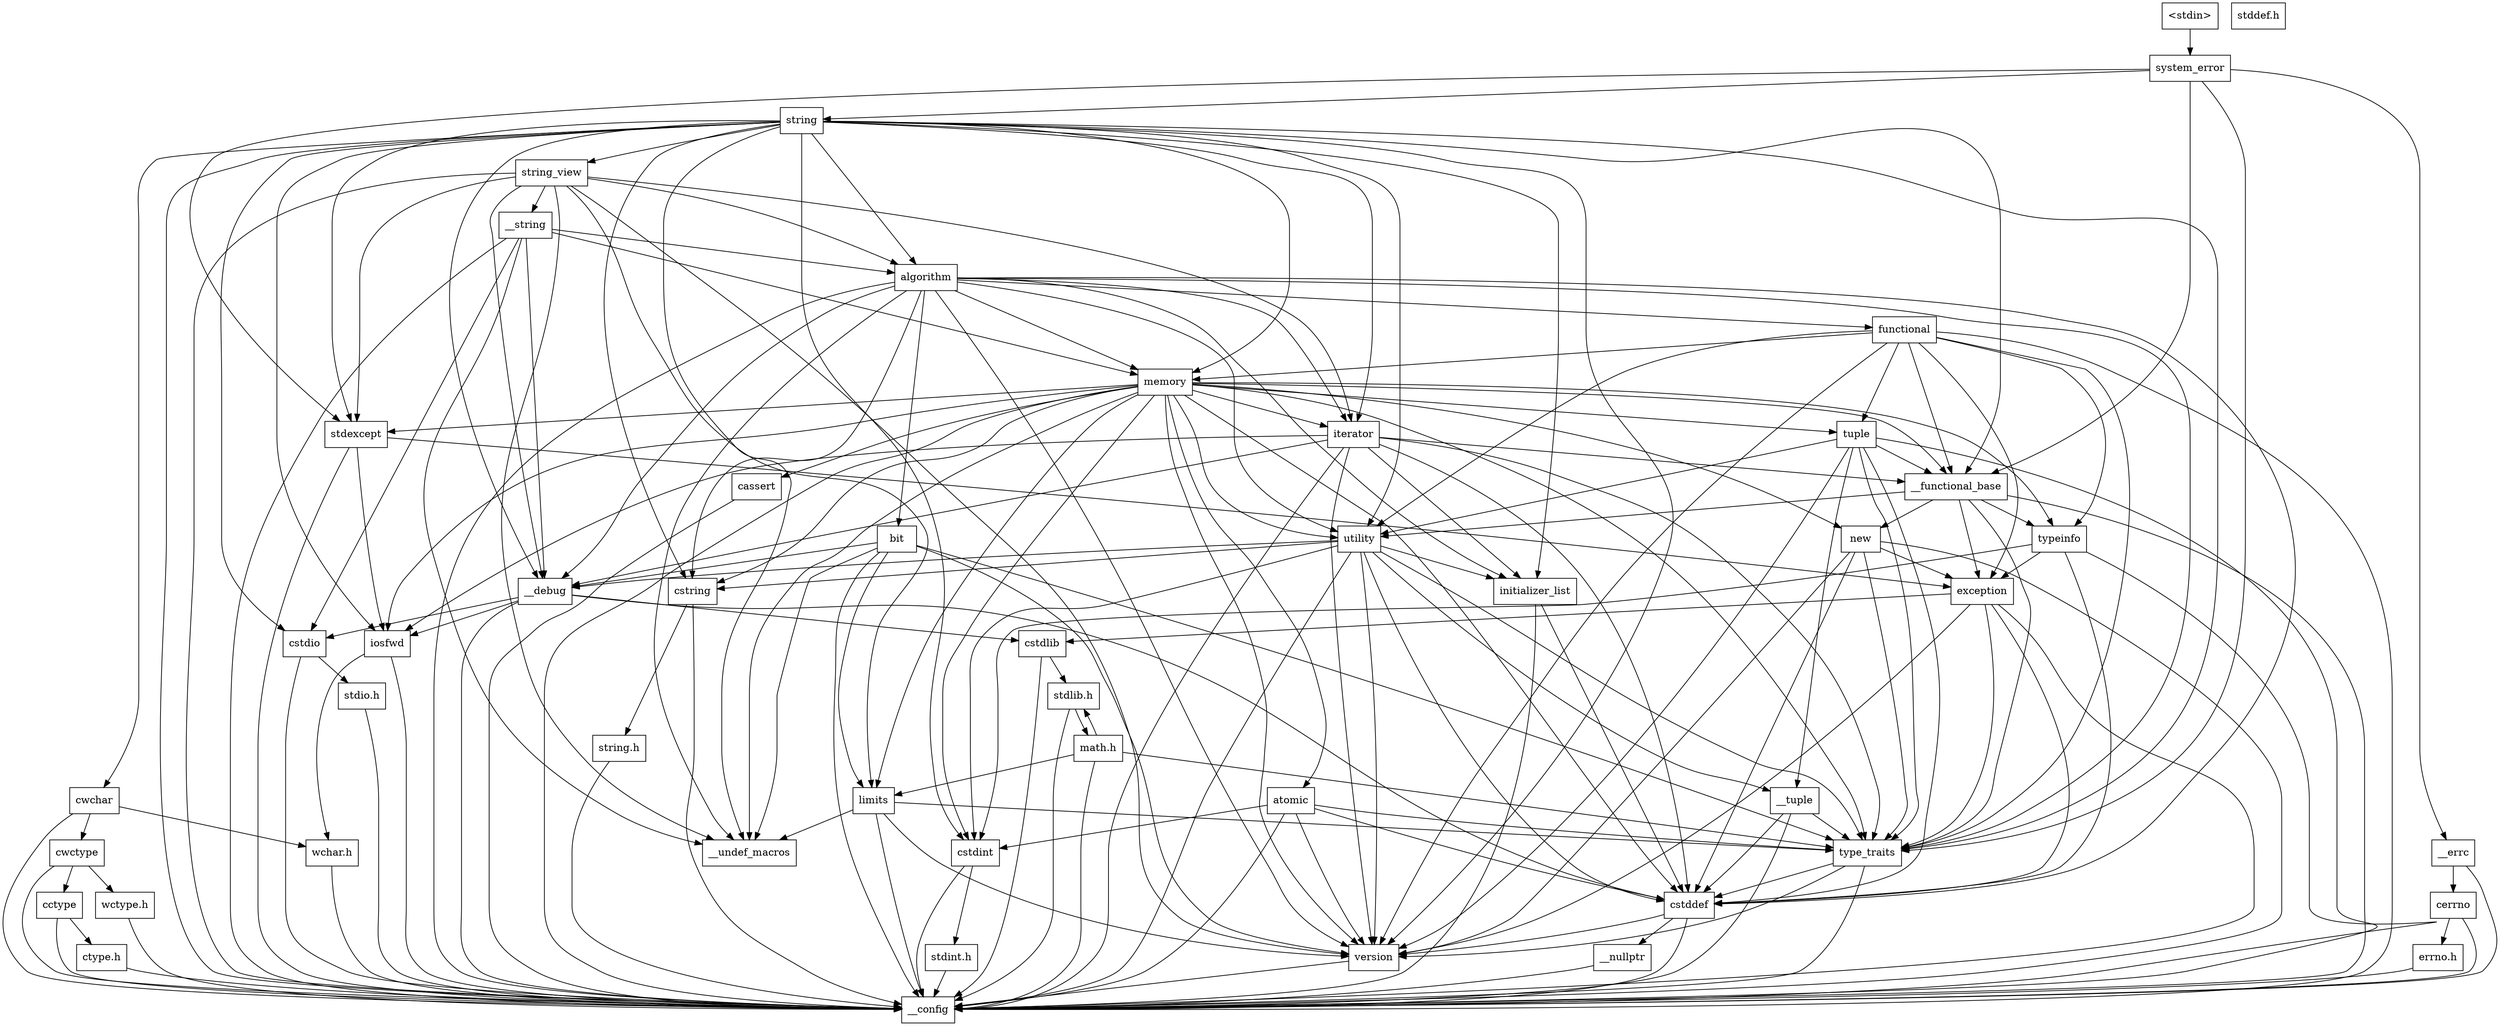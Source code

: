 digraph "dependencies" {
  header_0 [ shape="box", label="\<stdin\>" ];
  header_1 [ shape="box", label="system_error" ];
  header_100 [ shape="box", label="string.h" ];
  header_103 [ shape="box", label="__debug" ];
  header_104 [ shape="box", label="cstdio" ];
  header_105 [ shape="box", label="stdio.h" ];
  header_114 [ shape="box", label="string" ];
  header_115 [ shape="box", label="string_view" ];
  header_116 [ shape="box", label="__string" ];
  header_117 [ shape="box", label="algorithm" ];
  header_118 [ shape="box", label="memory" ];
  header_119 [ shape="box", label="iterator" ];
  header_12 [ shape="box", label="cerrno" ];
  header_120 [ shape="box", label="tuple" ];
  header_121 [ shape="box", label="cassert" ];
  header_123 [ shape="box", label="atomic" ];
  header_124 [ shape="box", label="functional" ];
  header_125 [ shape="box", label="bit" ];
  header_126 [ shape="box", label="cwchar" ];
  header_127 [ shape="box", label="cwctype" ];
  header_128 [ shape="box", label="cctype" ];
  header_129 [ shape="box", label="ctype.h" ];
  header_13 [ shape="box", label="errno.h" ];
  header_131 [ shape="box", label="wctype.h" ];
  header_2 [ shape="box", label="__errc" ];
  header_21 [ shape="box", label="type_traits" ];
  header_22 [ shape="box", label="cstddef" ];
  header_23 [ shape="box", label="version" ];
  header_26 [ shape="box", label="__nullptr" ];
  header_27 [ shape="box", label="stdexcept" ];
  header_28 [ shape="box", label="exception" ];
  header_29 [ shape="box", label="cstdlib" ];
  header_3 [ shape="box", label="__config" ];
  header_30 [ shape="box", label="stdlib.h" ];
  header_33 [ shape="box", label="stddef.h" ];
  header_64 [ shape="box", label="math.h" ];
  header_76 [ shape="box", label="limits" ];
  header_77 [ shape="box", label="__undef_macros" ];
  header_78 [ shape="box", label="iosfwd" ];
  header_79 [ shape="box", label="wchar.h" ];
  header_88 [ shape="box", label="__functional_base" ];
  header_89 [ shape="box", label="typeinfo" ];
  header_90 [ shape="box", label="cstdint" ];
  header_91 [ shape="box", label="stdint.h" ];
  header_95 [ shape="box", label="new" ];
  header_96 [ shape="box", label="utility" ];
  header_97 [ shape="box", label="__tuple" ];
  header_98 [ shape="box", label="initializer_list" ];
  header_99 [ shape="box", label="cstring" ];
  header_118 -> header_77;
  header_118 -> header_123;
  header_118 -> header_27;
  header_118 -> header_120;
  header_118 -> header_21;
  header_118 -> header_23;
  header_118 -> header_22;
  header_118 -> header_89;
  header_118 -> header_88;
  header_118 -> header_76;
  header_118 -> header_3;
  header_118 -> header_121;
  header_118 -> header_119;
  header_118 -> header_95;
  header_118 -> header_96;
  header_118 -> header_90;
  header_118 -> header_78;
  header_118 -> header_99;
  header_119 -> header_21;
  header_119 -> header_23;
  header_119 -> header_22;
  header_119 -> header_88;
  header_119 -> header_98;
  header_119 -> header_3;
  header_119 -> header_78;
  header_119 -> header_103;
  header_64 -> header_76;
  header_64 -> header_21;
  header_64 -> header_3;
  header_64 -> header_30;
  header_114 -> header_77;
  header_114 -> header_117;
  header_114 -> header_27;
  header_114 -> header_21;
  header_114 -> header_23;
  header_114 -> header_126;
  header_114 -> header_88;
  header_114 -> header_98;
  header_114 -> header_3;
  header_114 -> header_118;
  header_114 -> header_119;
  header_114 -> header_104;
  header_114 -> header_78;
  header_114 -> header_115;
  header_114 -> header_90;
  header_114 -> header_96;
  header_114 -> header_103;
  header_114 -> header_99;
  header_115 -> header_27;
  header_115 -> header_23;
  header_115 -> header_76;
  header_115 -> header_3;
  header_115 -> header_119;
  header_115 -> header_116;
  header_115 -> header_117;
  header_115 -> header_103;
  header_115 -> header_77;
  header_76 -> header_21;
  header_76 -> header_3;
  header_76 -> header_23;
  header_76 -> header_77;
  header_116 -> header_77;
  header_116 -> header_118;
  header_116 -> header_104;
  header_116 -> header_117;
  header_116 -> header_103;
  header_116 -> header_3;
  header_117 -> header_77;
  header_117 -> header_21;
  header_117 -> header_23;
  header_117 -> header_22;
  header_117 -> header_125;
  header_117 -> header_124;
  header_117 -> header_98;
  header_117 -> header_3;
  header_117 -> header_118;
  header_117 -> header_119;
  header_117 -> header_96;
  header_117 -> header_103;
  header_117 -> header_99;
  header_78 -> header_79;
  header_78 -> header_3;
  header_79 -> header_3;
  header_105 -> header_3;
  header_104 -> header_105;
  header_104 -> header_3;
  header_100 -> header_3;
  header_2 -> header_3;
  header_2 -> header_12;
  header_0 -> header_1;
  header_1 -> header_21;
  header_1 -> header_27;
  header_1 -> header_88;
  header_1 -> header_2;
  header_1 -> header_114;
  header_131 -> header_3;
  header_29 -> header_3;
  header_29 -> header_30;
  header_28 -> header_21;
  header_28 -> header_29;
  header_28 -> header_3;
  header_28 -> header_23;
  header_28 -> header_22;
  header_27 -> header_78;
  header_27 -> header_3;
  header_27 -> header_28;
  header_26 -> header_3;
  header_21 -> header_3;
  header_21 -> header_23;
  header_21 -> header_22;
  header_23 -> header_3;
  header_22 -> header_26;
  header_22 -> header_3;
  header_22 -> header_23;
  header_127 -> header_131;
  header_127 -> header_3;
  header_127 -> header_128;
  header_126 -> header_127;
  header_126 -> header_79;
  header_126 -> header_3;
  header_125 -> header_21;
  header_125 -> header_23;
  header_125 -> header_76;
  header_125 -> header_77;
  header_125 -> header_103;
  header_125 -> header_3;
  header_124 -> header_28;
  header_124 -> header_21;
  header_124 -> header_23;
  header_124 -> header_89;
  header_124 -> header_88;
  header_124 -> header_3;
  header_124 -> header_118;
  header_124 -> header_120;
  header_124 -> header_96;
  header_123 -> header_21;
  header_123 -> header_90;
  header_123 -> header_3;
  header_123 -> header_23;
  header_123 -> header_22;
  header_121 -> header_3;
  header_120 -> header_21;
  header_120 -> header_23;
  header_120 -> header_22;
  header_120 -> header_88;
  header_120 -> header_3;
  header_120 -> header_96;
  header_120 -> header_97;
  header_129 -> header_3;
  header_128 -> header_3;
  header_128 -> header_129;
  header_30 -> header_64;
  header_30 -> header_3;
  header_89 -> header_22;
  header_89 -> header_90;
  header_89 -> header_3;
  header_89 -> header_28;
  header_88 -> header_28;
  header_88 -> header_21;
  header_88 -> header_89;
  header_88 -> header_3;
  header_88 -> header_95;
  header_88 -> header_96;
  header_103 -> header_104;
  header_103 -> header_78;
  header_103 -> header_29;
  header_103 -> header_3;
  header_103 -> header_22;
  header_12 -> header_3;
  header_12 -> header_13;
  header_13 -> header_3;
  header_98 -> header_3;
  header_98 -> header_22;
  header_99 -> header_3;
  header_99 -> header_100;
  header_95 -> header_22;
  header_95 -> header_21;
  header_95 -> header_3;
  header_95 -> header_23;
  header_95 -> header_28;
  header_96 -> header_21;
  header_96 -> header_23;
  header_96 -> header_22;
  header_96 -> header_98;
  header_96 -> header_99;
  header_96 -> header_97;
  header_96 -> header_90;
  header_96 -> header_103;
  header_96 -> header_3;
  header_97 -> header_21;
  header_97 -> header_3;
  header_97 -> header_22;
  header_90 -> header_3;
  header_90 -> header_91;
  header_91 -> header_3;
}